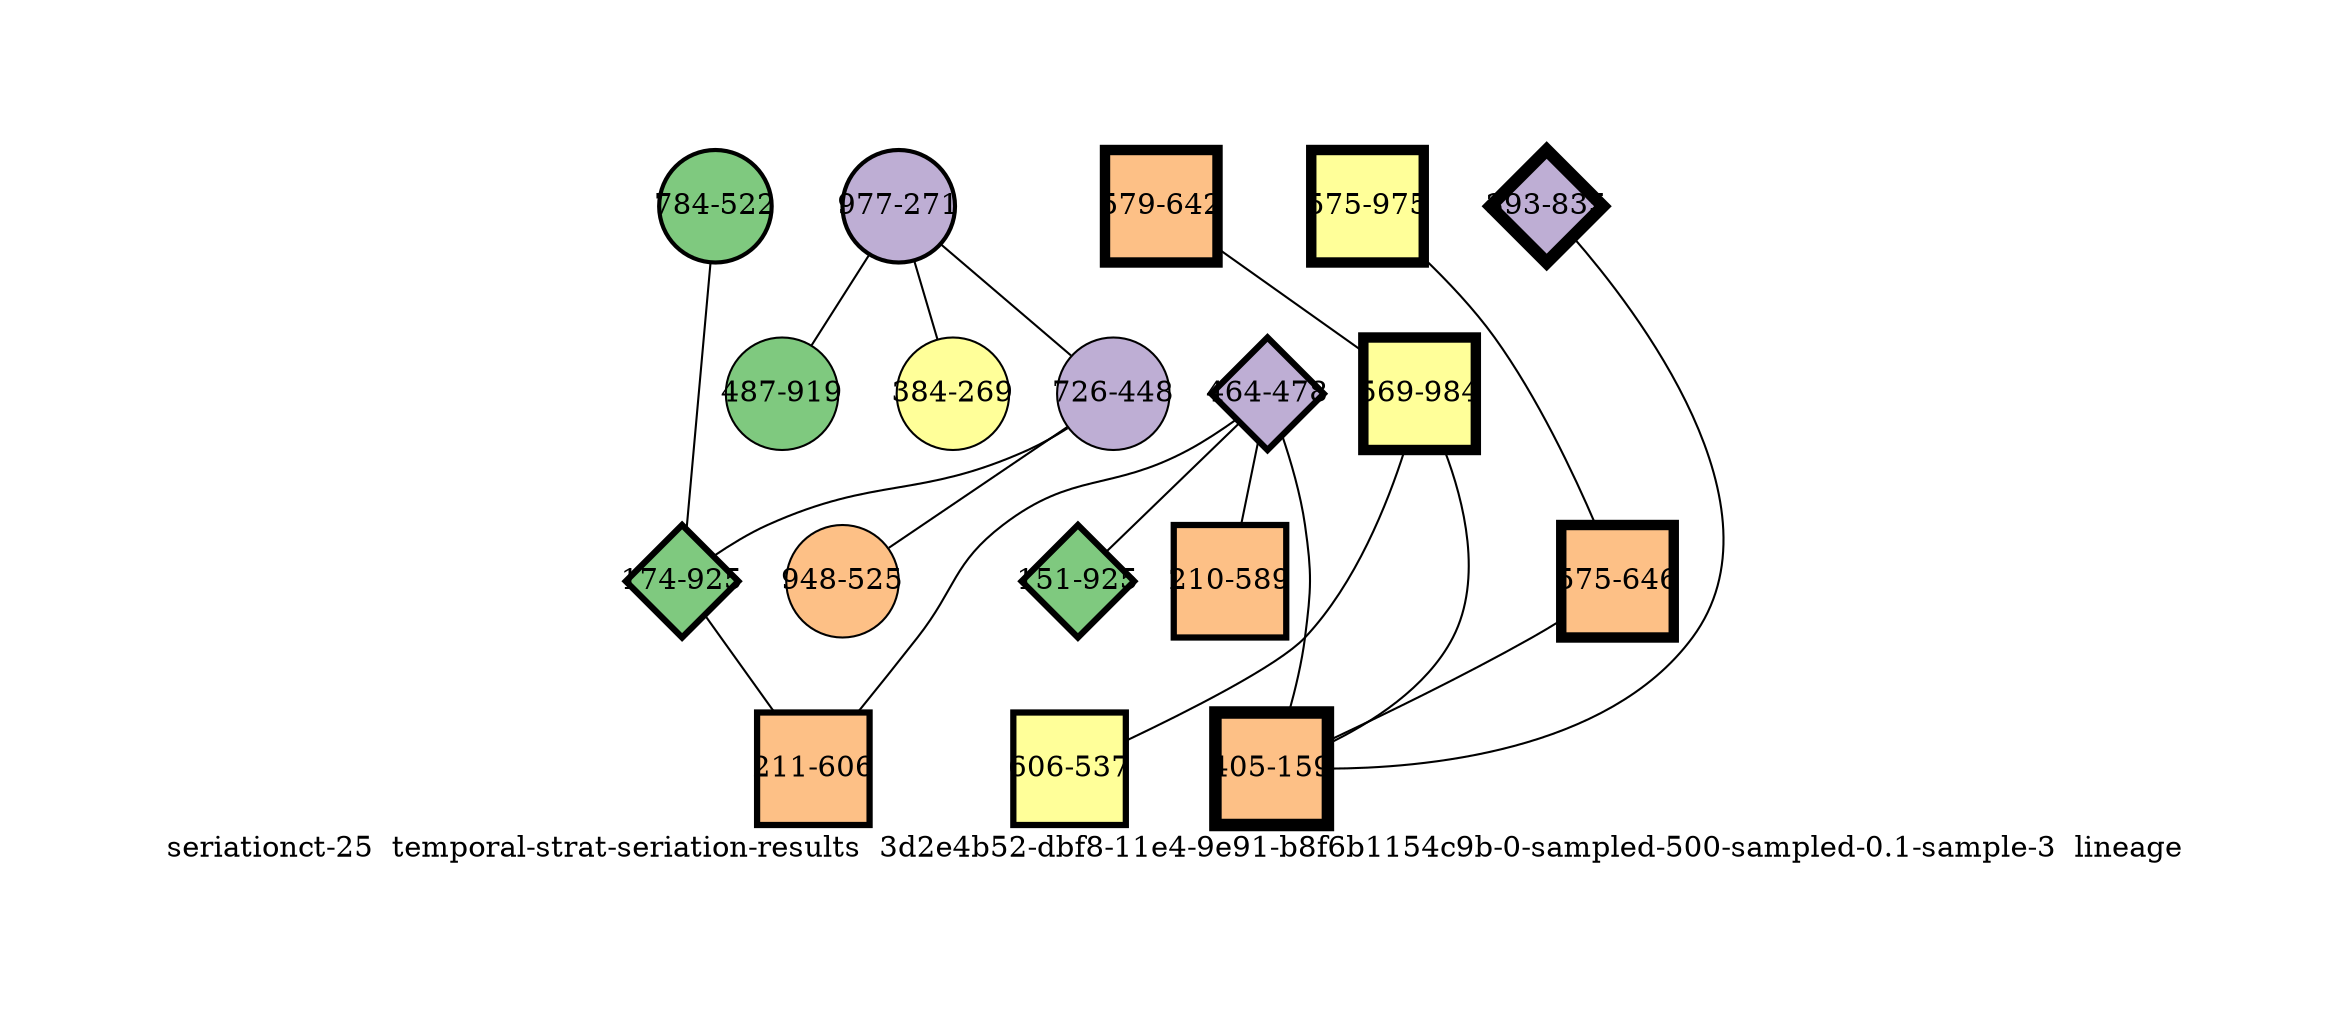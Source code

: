 strict graph "seriationct-25  temporal-strat-seriation-results  3d2e4b52-dbf8-11e4-9e91-b8f6b1154c9b-0-sampled-500-sampled-0.1-sample-3  lineage" {
labelloc=b;
ratio=auto;
pad="1.0";
label="seriationct-25  temporal-strat-seriation-results  3d2e4b52-dbf8-11e4-9e91-b8f6b1154c9b-0-sampled-500-sampled-0.1-sample-3  lineage";
node [width="0.75", style=filled, fixedsize=true, height="0.75", shape=circle, label=""];
0 [xCoordinate="478.0", appears_in_slice=3, yCoordinate="464.0", colorscheme=accent6, lineage_id=2, short_label="464-478", label="464-478", shape=diamond, cluster_id=1, fillcolor=2, size="500.0", id=10, penwidth="3.0"];
1 [xCoordinate="271.0", appears_in_slice=2, yCoordinate="977.0", colorscheme=accent6, lineage_id=0, short_label="977-271", label="977-271", shape=circle, cluster_id=1, fillcolor=2, size="500.0", id=3, penwidth="2.0"];
2 [xCoordinate="522.0", appears_in_slice=2, yCoordinate="784.0", colorscheme=accent6, lineage_id=0, short_label="784-522", label="784-522", shape=circle, cluster_id=0, fillcolor=1, size="500.0", id=1, penwidth="2.0"];
3 [xCoordinate="835.0", appears_in_slice=6, yCoordinate="393.0", colorscheme=accent6, lineage_id=2, short_label="393-835", label="393-835", shape=diamond, cluster_id=1, fillcolor=2, size="500.0", id=7, penwidth="6.0"];
4 [xCoordinate="925.0", appears_in_slice=3, yCoordinate="151.0", colorscheme=accent6, lineage_id=2, short_label="151-925", label="151-925", shape=diamond, cluster_id=0, fillcolor=1, size="500.0", id=11, penwidth="3.0"];
5 [xCoordinate="269.0", appears_in_slice=1, yCoordinate="384.0", colorscheme=accent6, lineage_id=0, short_label="384-269", label="384-269", shape=circle, cluster_id=3, fillcolor=4, size="500.0", id=4, penwidth="1.0"];
6 [xCoordinate="589.0", appears_in_slice=3, yCoordinate="210.0", colorscheme=accent6, lineage_id=1, short_label="210-589", label="210-589", shape=square, cluster_id=2, fillcolor=3, size="500.0", id=5, penwidth="3.0"];
7 [xCoordinate="642.0", appears_in_slice=5, yCoordinate="579.0", colorscheme=accent6, lineage_id=1, short_label="579-642", label="579-642", shape=square, cluster_id=2, fillcolor=3, size="500.0", id=8, penwidth="5.0"];
8 [xCoordinate="975.0", appears_in_slice=5, yCoordinate="575.0", colorscheme=accent6, lineage_id=1, short_label="575-975", label="575-975", shape=square, cluster_id=3, fillcolor=4, size="500.0", id=9, penwidth="5.0"];
9 [xCoordinate="448.0", appears_in_slice=1, yCoordinate="726.0", colorscheme=accent6, lineage_id=0, short_label="726-448", label="726-448", shape=circle, cluster_id=1, fillcolor=2, size="500.0", id=0, penwidth="1.0"];
10 [xCoordinate="925.0", appears_in_slice=3, yCoordinate="174.0", colorscheme=accent6, lineage_id=2, short_label="174-925", label="174-925", shape=diamond, cluster_id=0, fillcolor=1, size="500.0", id=13, penwidth="3.0"];
11 [xCoordinate="525.0", appears_in_slice=1, yCoordinate="948.0", colorscheme=accent6, lineage_id=0, short_label="948-525", label="948-525", shape=circle, cluster_id=2, fillcolor=3, size="500.0", id=6, penwidth="1.0"];
12 [xCoordinate="984.0", appears_in_slice=5, yCoordinate="569.0", colorscheme=accent6, lineage_id=1, short_label="569-984", label="569-984", shape=square, cluster_id=3, fillcolor=4, size="500.0", id=12, penwidth="5.0"];
13 [xCoordinate="919.0", appears_in_slice=1, yCoordinate="487.0", colorscheme=accent6, lineage_id=0, short_label="487-919", label="487-919", shape=circle, cluster_id=0, fillcolor=1, size="500.0", id=14, penwidth="1.0"];
14 [xCoordinate="646.0", appears_in_slice=5, yCoordinate="575.0", colorscheme=accent6, lineage_id=1, short_label="575-646", label="575-646", shape=square, cluster_id=2, fillcolor=3, size="500.0", id=17, penwidth="5.0"];
15 [xCoordinate="159.0", appears_in_slice=6, yCoordinate="405.0", colorscheme=accent6, lineage_id=1, short_label="405-159", label="405-159", shape=square, cluster_id=2, fillcolor=3, size="500.0", id=15, penwidth="6.0"];
16 [xCoordinate="606.0", appears_in_slice=3, yCoordinate="211.0", colorscheme=accent6, lineage_id=1, short_label="211-606", label="211-606", shape=square, cluster_id=2, fillcolor=3, size="500.0", id=16, penwidth="3.0"];
17 [xCoordinate="537.0", appears_in_slice=3, yCoordinate="606.0", colorscheme=accent6, lineage_id=1, short_label="606-537", label="606-537", shape=square, cluster_id=3, fillcolor=4, size="500.0", id=2, penwidth="3.0"];
0 -- 16  [inverseweight="2.56508088802", weight="0.389851253685"];
0 -- 4  [inverseweight="15.4598103526", weight="0.0646838465152"];
0 -- 6  [inverseweight="2.37836509154", weight="0.420456894342"];
0 -- 15  [inverseweight="1.9778456254", weight="0.505600632911"];
1 -- 9  [inverseweight="2.75391195651", weight="0.363119814937"];
1 -- 13  [inverseweight="2.7470868854", weight="0.364021977359"];
1 -- 5  [inverseweight="1.0827838697", weight="0.923545342688"];
2 -- 10  [inverseweight="4.10886432879", weight="0.243376251923"];
3 -- 15  [inverseweight="1.35340922791", weight="0.73887482025"];
7 -- 12  [inverseweight="2.05484850489", weight="0.486653881111"];
8 -- 14  [inverseweight="26.5747001726", weight="0.0376297754445"];
9 -- 10  [inverseweight="2.96956935458", weight="0.33674916481"];
9 -- 11  [inverseweight="7.74287016353", weight="0.129151074328"];
10 -- 16  [inverseweight="1.50839342767", weight="0.662957012181"];
12 -- 17  [inverseweight="2.97524188956", weight="0.33610712578"];
12 -- 15  [inverseweight="2.4413783108", weight="0.409604687473"];
14 -- 15  [inverseweight="1.30922355379", weight="0.763811495069"];
}
